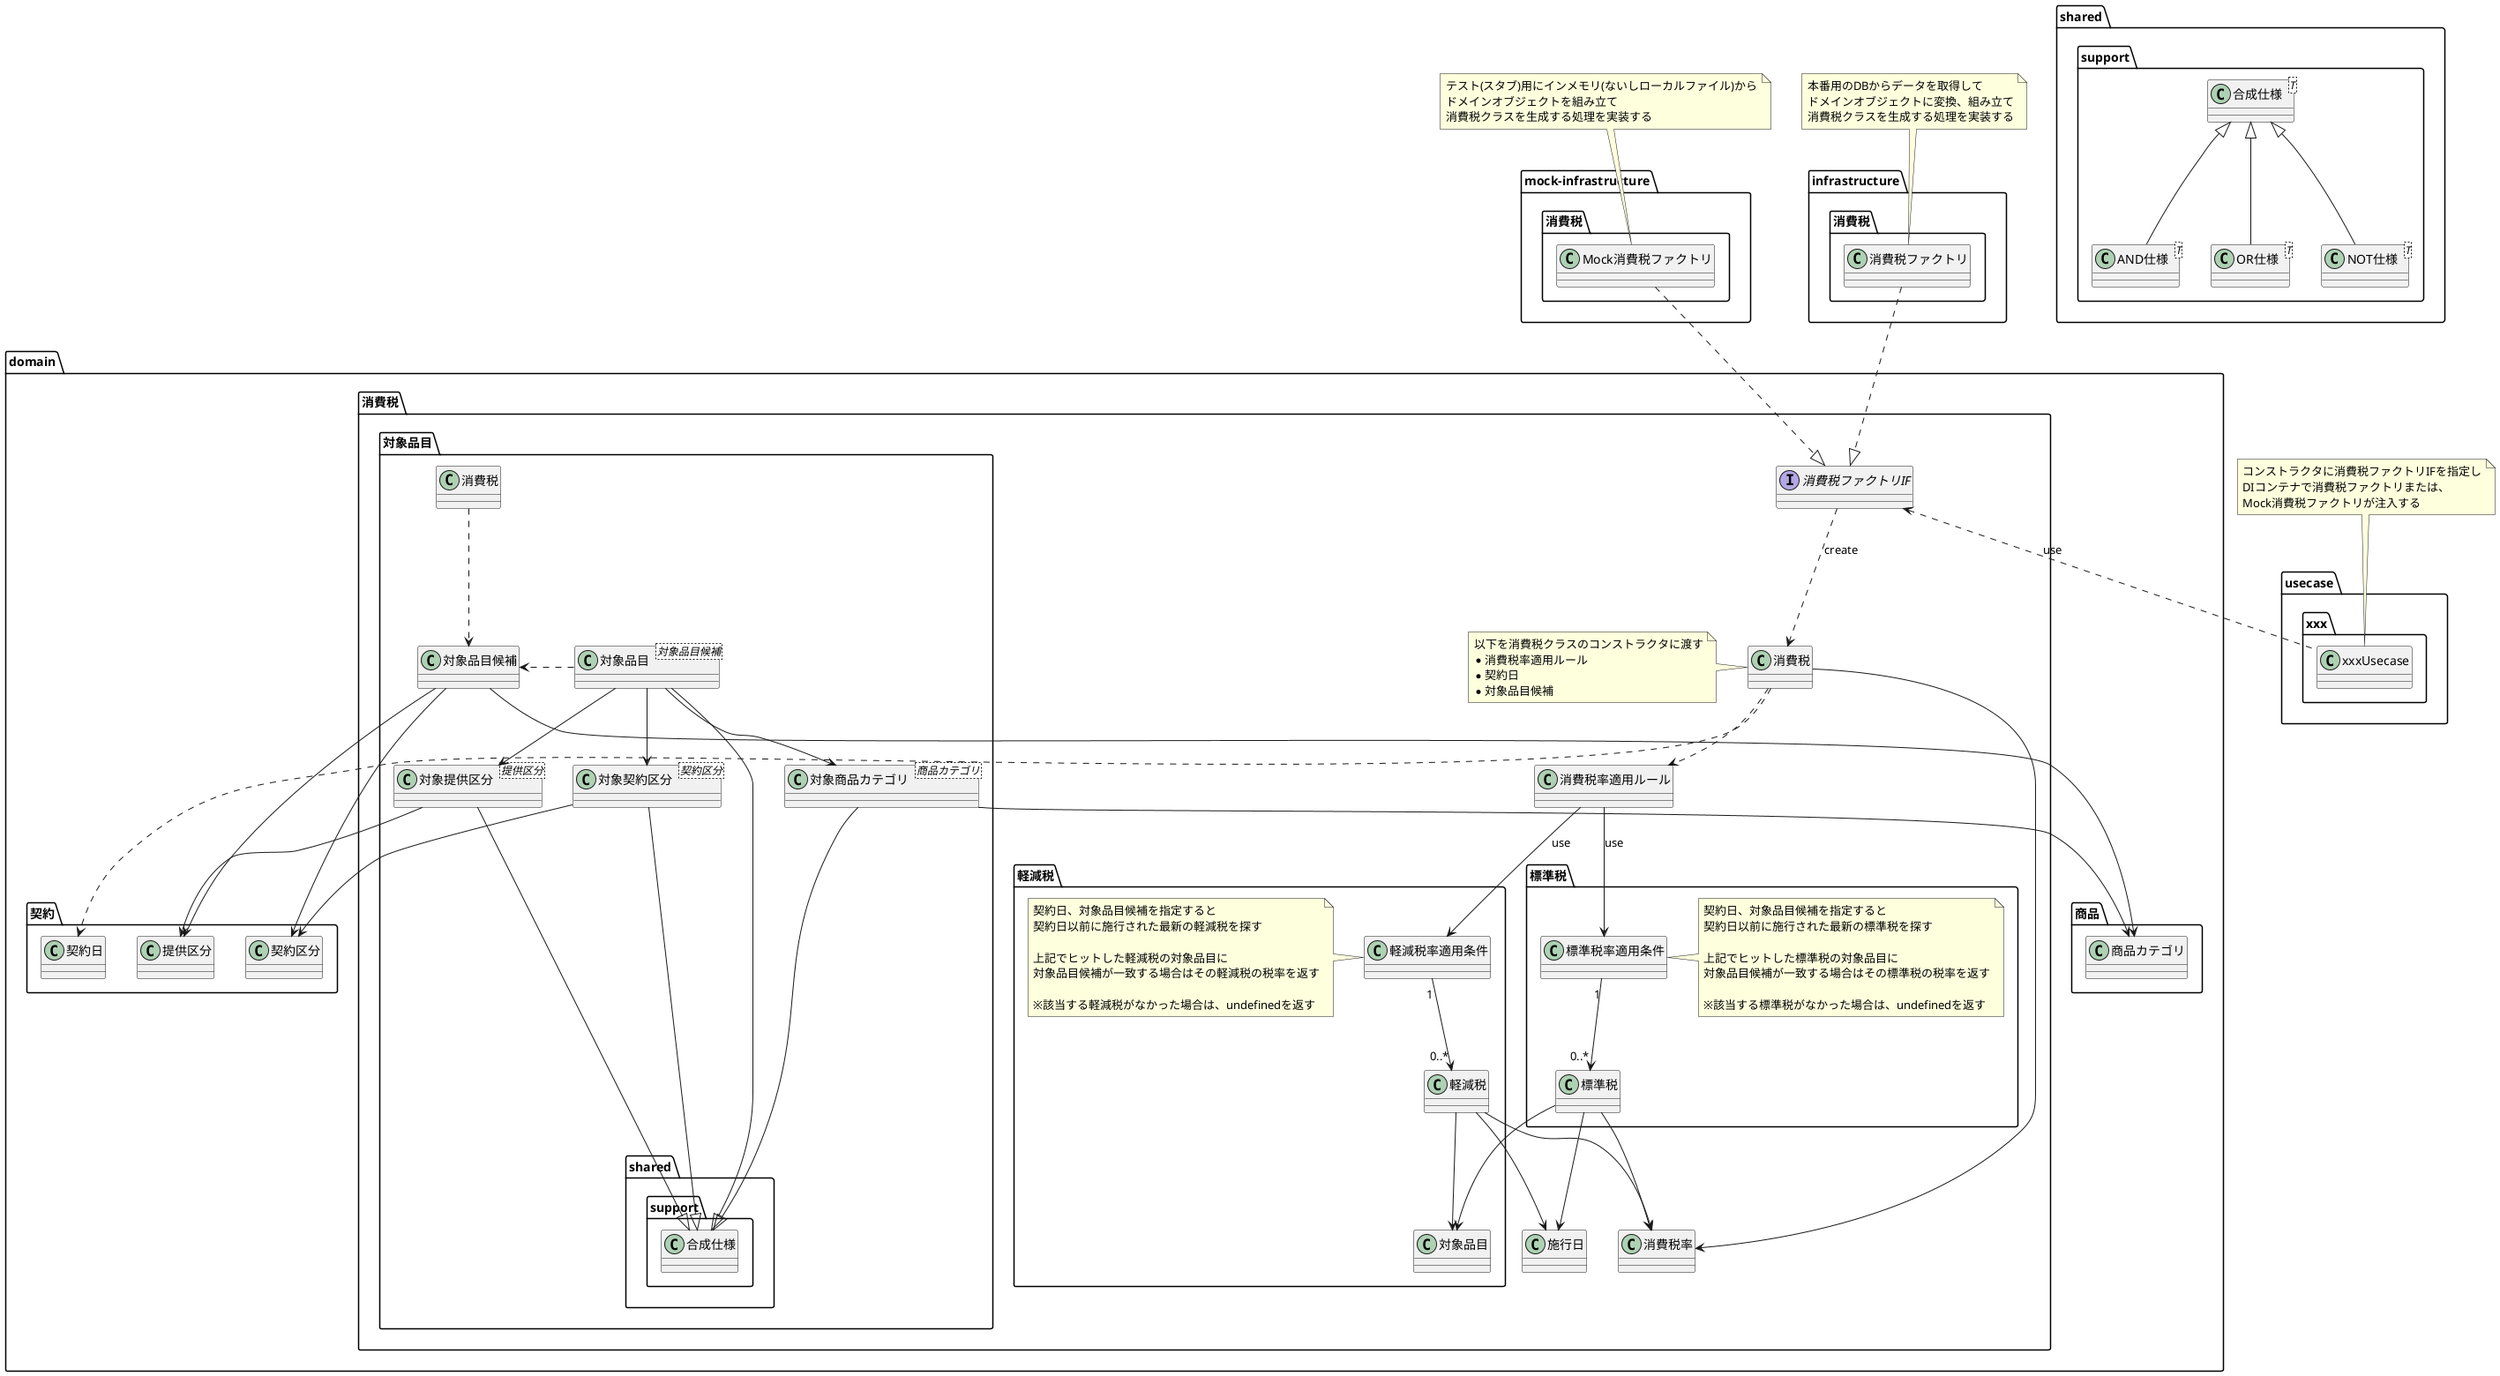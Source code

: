 
@startuml selas-tax-rate-modeling

package usecase.xxx {
    class xxxUsecase
}
note as xxxUsecaseNote
    コンストラクタに消費税ファクトリIFを指定し
    DIコンテナで消費税ファクトリまたは、
    Mock消費税ファクトリが注入する
end note
xxxUsecase .up. xxxUsecaseNote

package infrastructure.消費税 {
    class 消費税ファクトリ
}

package mock-infrastructure.消費税 {
    class Mock消費税ファクトリ
}

note as InfraFactoryNote
    本番用のDBからデータを取得して
    ドメインオブジェクトに変換、組み立て
    消費税クラスを生成する処理を実装する
end note
消費税ファクトリ .up. InfraFactoryNote

note as MockFactoryNote
    テスト(スタブ)用にインメモリ(ないしローカルファイル)から
    ドメインオブジェクトを組み立て
    消費税クラスを生成する処理を実装する
end note
Mock消費税ファクトリ .up. MockFactoryNote

package domain {

    package 契約 {
        class 契約日
        class 契約区分
        class 提供区分
    }

    package 商品 {
        class 商品カテゴリ
    }

    package 消費税 {

        消費税ファクトリIF <.. xxxUsecase: use
        消費税ファクトリIF <|.up. 消費税ファクトリ
        消費税ファクトリIF <|.up. Mock消費税ファクトリ

        interface 消費税ファクトリIF
        消費税ファクトリIF ..> 消費税 : create

        class 消費税

        note as SalesTaxNote
            以下を消費税クラスのコンストラクタに渡す
            * 消費税率適用ルール
            * 契約日
            * 対象品目候補
        end note
        消費税 .left. SalesTaxNote

        class 施行日
        class 消費税率
        class 消費税率適用ルール

        消費税 ..> 消費税率適用ルール
        消費税 ..> 契約日
        消費税 --> 消費税率

        package 軽減税 {

            class 軽減税
            class 軽減税率適用条件

            消費税率適用ルール --> 軽減税率適用条件 : use
            軽減税率適用条件 "1" --> "0..*" 軽減税

            軽減税 --> 施行日
            軽減税 --> 対象品目
            軽減税 --> 消費税率

            note as RedusedSalesTaxRateApplyCondition
                契約日、対象品目候補を指定すると
                契約日以前に施行された最新の軽減税を探す

                上記でヒットした軽減税の対象品目に
                対象品目候補が一致する場合はその軽減税の税率を返す

                ※該当する軽減税がなかった場合は、undefinedを返す
            end note
            軽減税率適用条件 .left. RedusedSalesTaxRateApplyCondition
        }

        package 標準税 {

            class 標準税
            class 標準税率適用条件

            消費税率適用ルール --> 標準税率適用条件 : use
            標準税率適用条件 "1" --> "0..*" 標準税

            標準税 --> 施行日
            標準税 --> 対象品目
            標準税 --> 消費税率

            note as StandardSalesTaxRateApplyCondition
                契約日、対象品目候補を指定すると
                契約日以前に施行された最新の標準税を探す

                上記でヒットした標準税の対象品目に
                対象品目候補が一致する場合はその標準税の税率を返す

                ※該当する標準税がなかった場合は、undefinedを返す
            end note
            標準税率適用条件 .right. StandardSalesTaxRateApplyCondition
        }

        package 対象品目 {

            class 対象品目<対象品目候補>
            class 対象品目候補
            class 対象契約区分<契約区分>
            class 対象提供区分<提供区分>
            class 対象商品カテゴリ<商品カテゴリ>

            shared.support.合成仕様 <|--up-- 対象品目
            shared.support.合成仕様 <|--up-- 対象契約区分
            shared.support.合成仕様 <|--up-- 対象提供区分
            shared.support.合成仕様 <|--up-- 対象商品カテゴリ

            対象品目 --> 対象契約区分
            対象品目 --> 対象提供区分
            対象品目 --> 対象商品カテゴリ
            対象品目 .> 対象品目候補

            対象品目候補 --> 契約区分
            対象品目候補 --> 提供区分
            対象品目候補 --> 商品カテゴリ

            対象契約区分 --> 契約区分
            対象提供区分 --> 提供区分
            対象商品カテゴリ --> 商品カテゴリ

            消費税 ..> 対象品目候補
        }
    }
}

package shared.support {

    class 合成仕様<T>
    class AND仕様<T>
    class OR仕様<T>
    class NOT仕様<T>

    合成仕様 <|-- AND仕様
    合成仕様 <|-- OR仕様
    合成仕様 <|-- NOT仕様
}

@enduml
